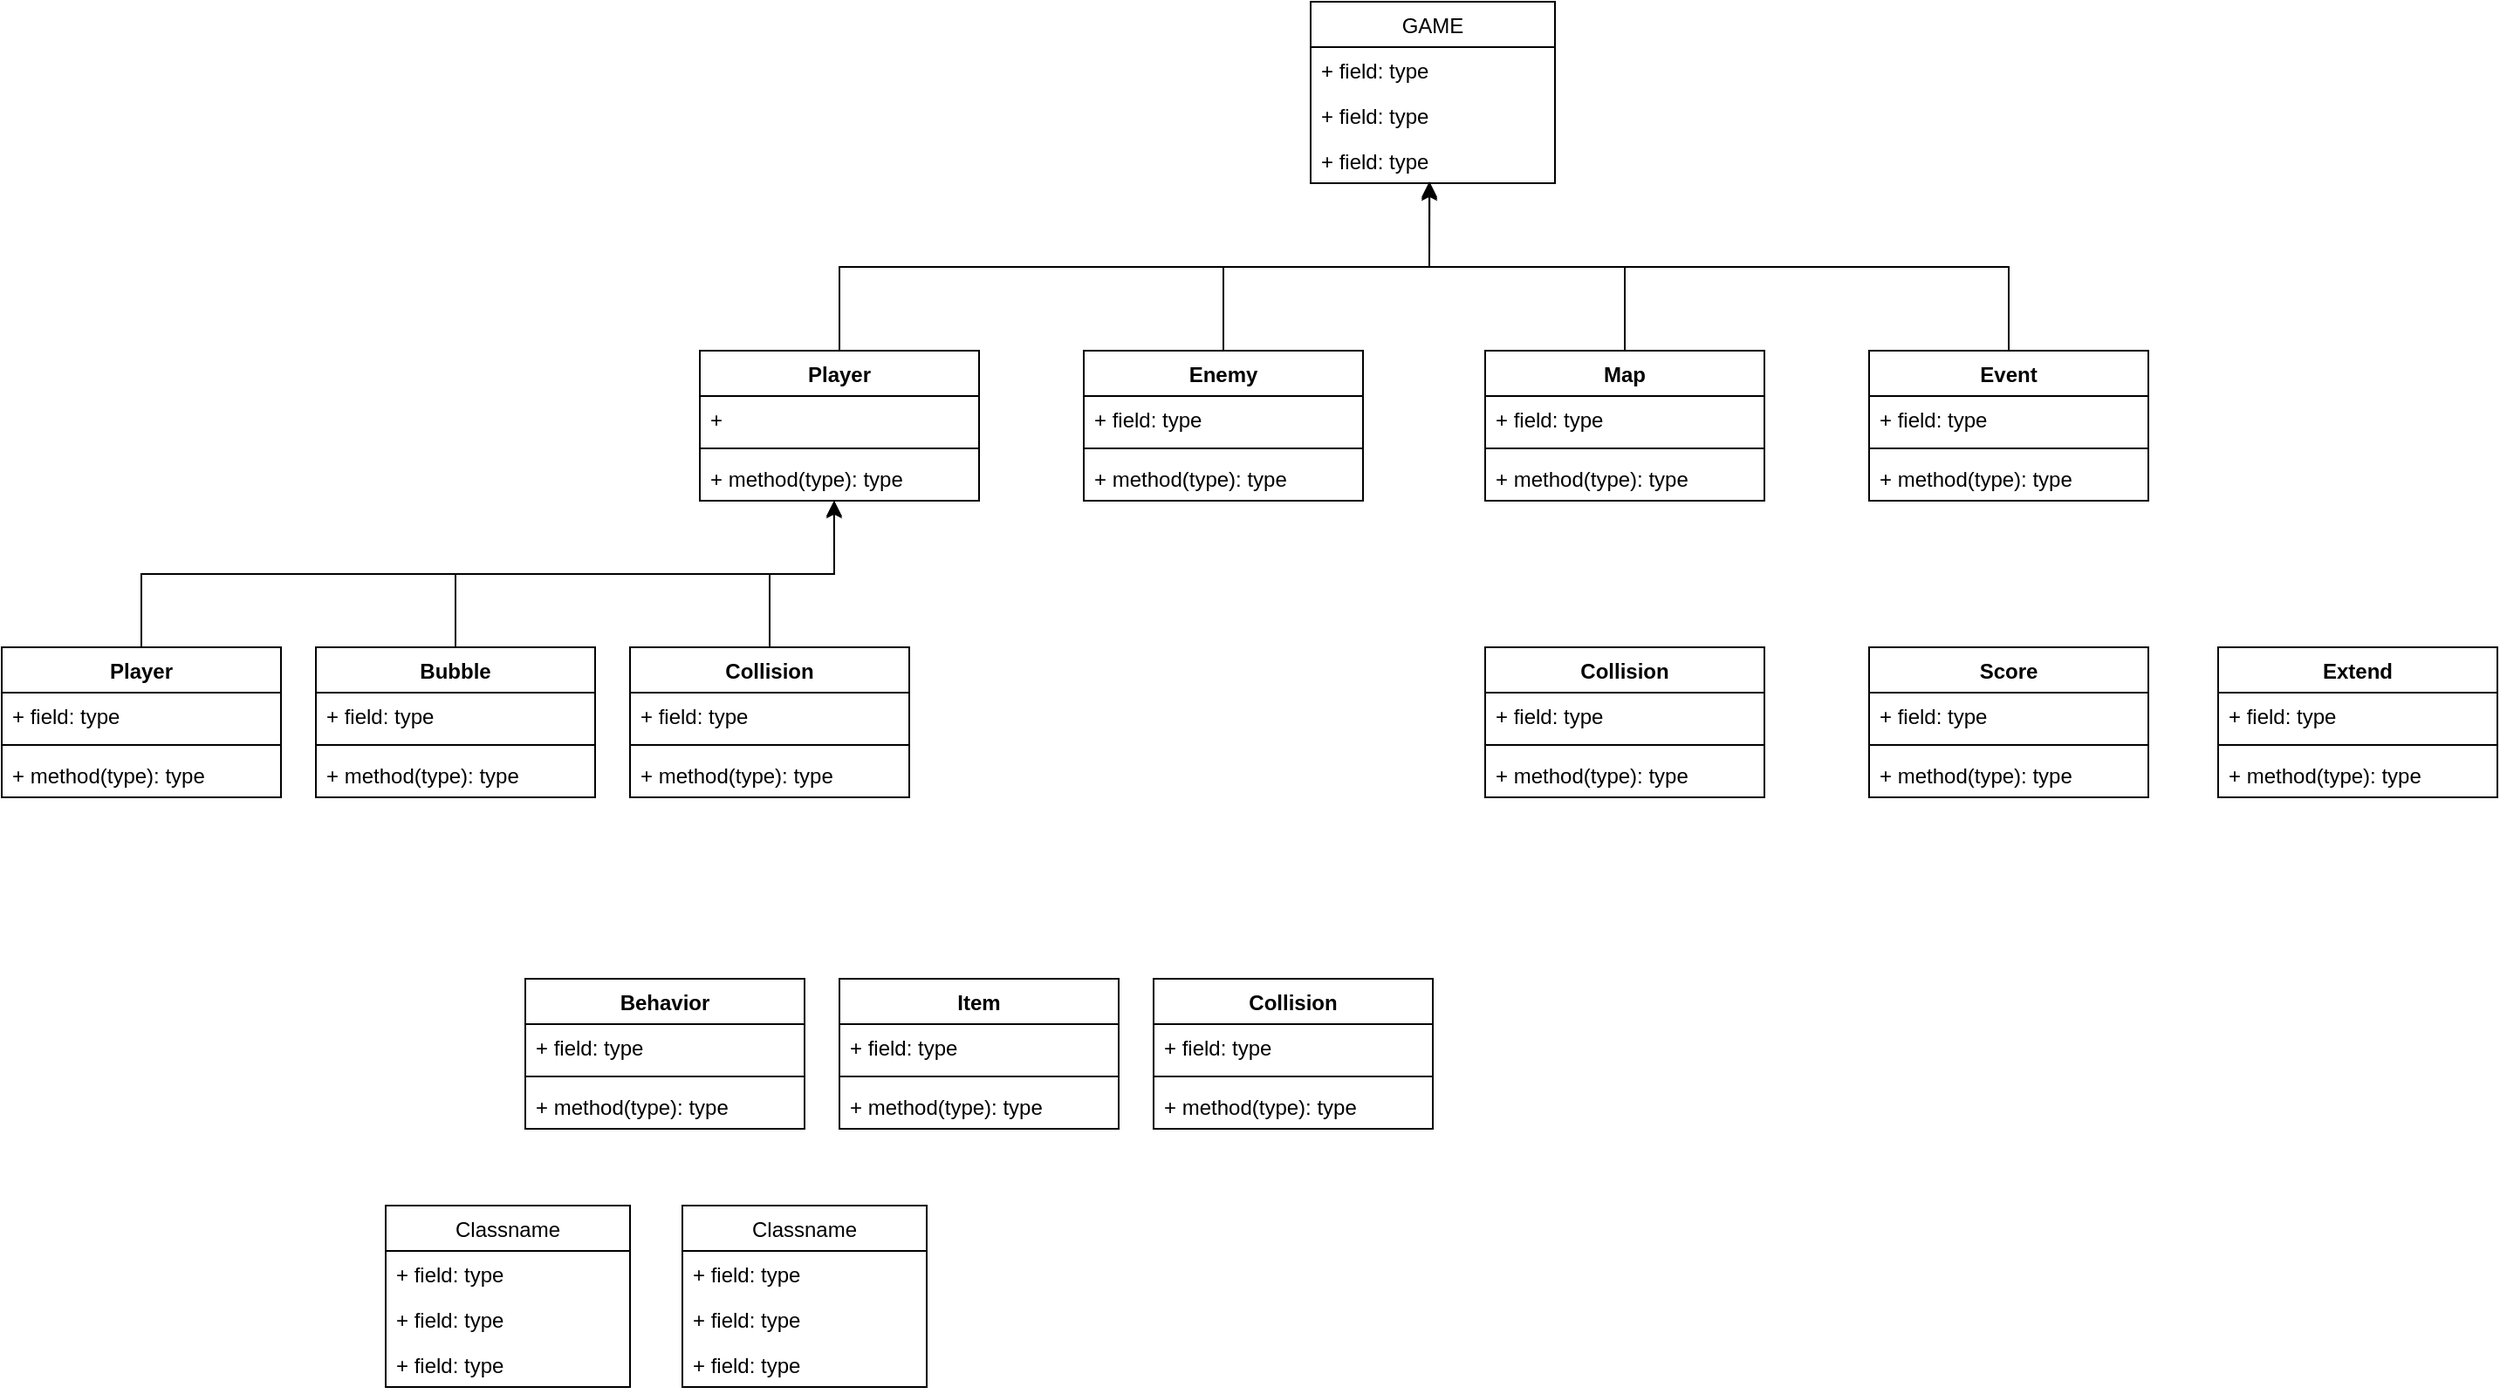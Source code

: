 <mxfile version="20.2.3" type="device"><diagram id="C5RBs43oDa-KdzZeNtuy" name="Page-1"><mxGraphModel dx="2222" dy="1586" grid="1" gridSize="10" guides="1" tooltips="1" connect="1" arrows="1" fold="1" page="0" pageScale="1" pageWidth="827" pageHeight="1169" background="none" math="0" shadow="0"><root><mxCell id="WIyWlLk6GJQsqaUBKTNV-0"/><mxCell id="WIyWlLk6GJQsqaUBKTNV-1" parent="WIyWlLk6GJQsqaUBKTNV-0"/><mxCell id="FL5BaelFZHshZYJ24kRJ-0" value="GAME" style="swimlane;fontStyle=0;childLayout=stackLayout;horizontal=1;startSize=26;fillColor=none;horizontalStack=0;resizeParent=1;resizeParentMax=0;resizeLast=0;collapsible=1;marginBottom=0;" vertex="1" parent="WIyWlLk6GJQsqaUBKTNV-1"><mxGeometry x="-10" y="-430" width="140" height="104" as="geometry"/></mxCell><mxCell id="FL5BaelFZHshZYJ24kRJ-1" value="+ field: type" style="text;strokeColor=none;fillColor=none;align=left;verticalAlign=top;spacingLeft=4;spacingRight=4;overflow=hidden;rotatable=0;points=[[0,0.5],[1,0.5]];portConstraint=eastwest;" vertex="1" parent="FL5BaelFZHshZYJ24kRJ-0"><mxGeometry y="26" width="140" height="26" as="geometry"/></mxCell><mxCell id="FL5BaelFZHshZYJ24kRJ-2" value="+ field: type" style="text;strokeColor=none;fillColor=none;align=left;verticalAlign=top;spacingLeft=4;spacingRight=4;overflow=hidden;rotatable=0;points=[[0,0.5],[1,0.5]];portConstraint=eastwest;" vertex="1" parent="FL5BaelFZHshZYJ24kRJ-0"><mxGeometry y="52" width="140" height="26" as="geometry"/></mxCell><mxCell id="FL5BaelFZHshZYJ24kRJ-3" value="+ field: type" style="text;strokeColor=none;fillColor=none;align=left;verticalAlign=top;spacingLeft=4;spacingRight=4;overflow=hidden;rotatable=0;points=[[0,0.5],[1,0.5]];portConstraint=eastwest;" vertex="1" parent="FL5BaelFZHshZYJ24kRJ-0"><mxGeometry y="78" width="140" height="26" as="geometry"/></mxCell><mxCell id="FL5BaelFZHshZYJ24kRJ-75" style="edgeStyle=orthogonalEdgeStyle;rounded=0;orthogonalLoop=1;jettySize=auto;html=1;entryX=0.486;entryY=0.962;entryDx=0;entryDy=0;entryPerimeter=0;" edge="1" parent="WIyWlLk6GJQsqaUBKTNV-1" source="FL5BaelFZHshZYJ24kRJ-4" target="FL5BaelFZHshZYJ24kRJ-3"><mxGeometry relative="1" as="geometry"/></mxCell><mxCell id="FL5BaelFZHshZYJ24kRJ-4" value="Player" style="swimlane;fontStyle=1;align=center;verticalAlign=top;childLayout=stackLayout;horizontal=1;startSize=26;horizontalStack=0;resizeParent=1;resizeParentMax=0;resizeLast=0;collapsible=1;marginBottom=0;" vertex="1" parent="WIyWlLk6GJQsqaUBKTNV-1"><mxGeometry x="-360" y="-230" width="160" height="86" as="geometry"/></mxCell><mxCell id="FL5BaelFZHshZYJ24kRJ-5" value="+ " style="text;strokeColor=none;fillColor=none;align=left;verticalAlign=top;spacingLeft=4;spacingRight=4;overflow=hidden;rotatable=0;points=[[0,0.5],[1,0.5]];portConstraint=eastwest;" vertex="1" parent="FL5BaelFZHshZYJ24kRJ-4"><mxGeometry y="26" width="160" height="26" as="geometry"/></mxCell><mxCell id="FL5BaelFZHshZYJ24kRJ-6" value="" style="line;strokeWidth=1;fillColor=none;align=left;verticalAlign=middle;spacingTop=-1;spacingLeft=3;spacingRight=3;rotatable=0;labelPosition=right;points=[];portConstraint=eastwest;" vertex="1" parent="FL5BaelFZHshZYJ24kRJ-4"><mxGeometry y="52" width="160" height="8" as="geometry"/></mxCell><mxCell id="FL5BaelFZHshZYJ24kRJ-7" value="+ method(type): type" style="text;strokeColor=none;fillColor=none;align=left;verticalAlign=top;spacingLeft=4;spacingRight=4;overflow=hidden;rotatable=0;points=[[0,0.5],[1,0.5]];portConstraint=eastwest;" vertex="1" parent="FL5BaelFZHshZYJ24kRJ-4"><mxGeometry y="60" width="160" height="26" as="geometry"/></mxCell><mxCell id="FL5BaelFZHshZYJ24kRJ-76" style="edgeStyle=orthogonalEdgeStyle;rounded=0;orthogonalLoop=1;jettySize=auto;html=1;entryX=0.486;entryY=1.038;entryDx=0;entryDy=0;entryPerimeter=0;" edge="1" parent="WIyWlLk6GJQsqaUBKTNV-1" source="FL5BaelFZHshZYJ24kRJ-8" target="FL5BaelFZHshZYJ24kRJ-3"><mxGeometry relative="1" as="geometry"/></mxCell><mxCell id="FL5BaelFZHshZYJ24kRJ-8" value="Enemy" style="swimlane;fontStyle=1;align=center;verticalAlign=top;childLayout=stackLayout;horizontal=1;startSize=26;horizontalStack=0;resizeParent=1;resizeParentMax=0;resizeLast=0;collapsible=1;marginBottom=0;" vertex="1" parent="WIyWlLk6GJQsqaUBKTNV-1"><mxGeometry x="-140" y="-230" width="160" height="86" as="geometry"/></mxCell><mxCell id="FL5BaelFZHshZYJ24kRJ-9" value="+ field: type" style="text;strokeColor=none;fillColor=none;align=left;verticalAlign=top;spacingLeft=4;spacingRight=4;overflow=hidden;rotatable=0;points=[[0,0.5],[1,0.5]];portConstraint=eastwest;" vertex="1" parent="FL5BaelFZHshZYJ24kRJ-8"><mxGeometry y="26" width="160" height="26" as="geometry"/></mxCell><mxCell id="FL5BaelFZHshZYJ24kRJ-10" value="" style="line;strokeWidth=1;fillColor=none;align=left;verticalAlign=middle;spacingTop=-1;spacingLeft=3;spacingRight=3;rotatable=0;labelPosition=right;points=[];portConstraint=eastwest;" vertex="1" parent="FL5BaelFZHshZYJ24kRJ-8"><mxGeometry y="52" width="160" height="8" as="geometry"/></mxCell><mxCell id="FL5BaelFZHshZYJ24kRJ-11" value="+ method(type): type" style="text;strokeColor=none;fillColor=none;align=left;verticalAlign=top;spacingLeft=4;spacingRight=4;overflow=hidden;rotatable=0;points=[[0,0.5],[1,0.5]];portConstraint=eastwest;" vertex="1" parent="FL5BaelFZHshZYJ24kRJ-8"><mxGeometry y="60" width="160" height="26" as="geometry"/></mxCell><mxCell id="FL5BaelFZHshZYJ24kRJ-78" style="edgeStyle=orthogonalEdgeStyle;rounded=0;orthogonalLoop=1;jettySize=auto;html=1;entryX=0.486;entryY=1;entryDx=0;entryDy=0;entryPerimeter=0;" edge="1" parent="WIyWlLk6GJQsqaUBKTNV-1" source="FL5BaelFZHshZYJ24kRJ-12" target="FL5BaelFZHshZYJ24kRJ-3"><mxGeometry relative="1" as="geometry"/></mxCell><mxCell id="FL5BaelFZHshZYJ24kRJ-12" value="Map" style="swimlane;fontStyle=1;align=center;verticalAlign=top;childLayout=stackLayout;horizontal=1;startSize=26;horizontalStack=0;resizeParent=1;resizeParentMax=0;resizeLast=0;collapsible=1;marginBottom=0;" vertex="1" parent="WIyWlLk6GJQsqaUBKTNV-1"><mxGeometry x="90" y="-230" width="160" height="86" as="geometry"/></mxCell><mxCell id="FL5BaelFZHshZYJ24kRJ-13" value="+ field: type" style="text;strokeColor=none;fillColor=none;align=left;verticalAlign=top;spacingLeft=4;spacingRight=4;overflow=hidden;rotatable=0;points=[[0,0.5],[1,0.5]];portConstraint=eastwest;" vertex="1" parent="FL5BaelFZHshZYJ24kRJ-12"><mxGeometry y="26" width="160" height="26" as="geometry"/></mxCell><mxCell id="FL5BaelFZHshZYJ24kRJ-14" value="" style="line;strokeWidth=1;fillColor=none;align=left;verticalAlign=middle;spacingTop=-1;spacingLeft=3;spacingRight=3;rotatable=0;labelPosition=right;points=[];portConstraint=eastwest;" vertex="1" parent="FL5BaelFZHshZYJ24kRJ-12"><mxGeometry y="52" width="160" height="8" as="geometry"/></mxCell><mxCell id="FL5BaelFZHshZYJ24kRJ-15" value="+ method(type): type" style="text;strokeColor=none;fillColor=none;align=left;verticalAlign=top;spacingLeft=4;spacingRight=4;overflow=hidden;rotatable=0;points=[[0,0.5],[1,0.5]];portConstraint=eastwest;" vertex="1" parent="FL5BaelFZHshZYJ24kRJ-12"><mxGeometry y="60" width="160" height="26" as="geometry"/></mxCell><mxCell id="FL5BaelFZHshZYJ24kRJ-79" style="edgeStyle=orthogonalEdgeStyle;rounded=0;orthogonalLoop=1;jettySize=auto;html=1;exitX=0.5;exitY=0;exitDx=0;exitDy=0;entryX=0.486;entryY=1;entryDx=0;entryDy=0;entryPerimeter=0;" edge="1" parent="WIyWlLk6GJQsqaUBKTNV-1" source="FL5BaelFZHshZYJ24kRJ-16" target="FL5BaelFZHshZYJ24kRJ-3"><mxGeometry relative="1" as="geometry"/></mxCell><mxCell id="FL5BaelFZHshZYJ24kRJ-16" value="Event" style="swimlane;fontStyle=1;align=center;verticalAlign=top;childLayout=stackLayout;horizontal=1;startSize=26;horizontalStack=0;resizeParent=1;resizeParentMax=0;resizeLast=0;collapsible=1;marginBottom=0;" vertex="1" parent="WIyWlLk6GJQsqaUBKTNV-1"><mxGeometry x="310" y="-230" width="160" height="86" as="geometry"/></mxCell><mxCell id="FL5BaelFZHshZYJ24kRJ-17" value="+ field: type" style="text;strokeColor=none;fillColor=none;align=left;verticalAlign=top;spacingLeft=4;spacingRight=4;overflow=hidden;rotatable=0;points=[[0,0.5],[1,0.5]];portConstraint=eastwest;" vertex="1" parent="FL5BaelFZHshZYJ24kRJ-16"><mxGeometry y="26" width="160" height="26" as="geometry"/></mxCell><mxCell id="FL5BaelFZHshZYJ24kRJ-18" value="" style="line;strokeWidth=1;fillColor=none;align=left;verticalAlign=middle;spacingTop=-1;spacingLeft=3;spacingRight=3;rotatable=0;labelPosition=right;points=[];portConstraint=eastwest;" vertex="1" parent="FL5BaelFZHshZYJ24kRJ-16"><mxGeometry y="52" width="160" height="8" as="geometry"/></mxCell><mxCell id="FL5BaelFZHshZYJ24kRJ-19" value="+ method(type): type" style="text;strokeColor=none;fillColor=none;align=left;verticalAlign=top;spacingLeft=4;spacingRight=4;overflow=hidden;rotatable=0;points=[[0,0.5],[1,0.5]];portConstraint=eastwest;" vertex="1" parent="FL5BaelFZHshZYJ24kRJ-16"><mxGeometry y="60" width="160" height="26" as="geometry"/></mxCell><mxCell id="FL5BaelFZHshZYJ24kRJ-81" style="edgeStyle=orthogonalEdgeStyle;rounded=0;orthogonalLoop=1;jettySize=auto;html=1;entryX=0.481;entryY=1;entryDx=0;entryDy=0;entryPerimeter=0;" edge="1" parent="WIyWlLk6GJQsqaUBKTNV-1" source="FL5BaelFZHshZYJ24kRJ-20" target="FL5BaelFZHshZYJ24kRJ-7"><mxGeometry relative="1" as="geometry"/></mxCell><mxCell id="FL5BaelFZHshZYJ24kRJ-20" value="Bubble" style="swimlane;fontStyle=1;align=center;verticalAlign=top;childLayout=stackLayout;horizontal=1;startSize=26;horizontalStack=0;resizeParent=1;resizeParentMax=0;resizeLast=0;collapsible=1;marginBottom=0;" vertex="1" parent="WIyWlLk6GJQsqaUBKTNV-1"><mxGeometry x="-580" y="-60" width="160" height="86" as="geometry"/></mxCell><mxCell id="FL5BaelFZHshZYJ24kRJ-21" value="+ field: type" style="text;strokeColor=none;fillColor=none;align=left;verticalAlign=top;spacingLeft=4;spacingRight=4;overflow=hidden;rotatable=0;points=[[0,0.5],[1,0.5]];portConstraint=eastwest;" vertex="1" parent="FL5BaelFZHshZYJ24kRJ-20"><mxGeometry y="26" width="160" height="26" as="geometry"/></mxCell><mxCell id="FL5BaelFZHshZYJ24kRJ-22" value="" style="line;strokeWidth=1;fillColor=none;align=left;verticalAlign=middle;spacingTop=-1;spacingLeft=3;spacingRight=3;rotatable=0;labelPosition=right;points=[];portConstraint=eastwest;" vertex="1" parent="FL5BaelFZHshZYJ24kRJ-20"><mxGeometry y="52" width="160" height="8" as="geometry"/></mxCell><mxCell id="FL5BaelFZHshZYJ24kRJ-23" value="+ method(type): type" style="text;strokeColor=none;fillColor=none;align=left;verticalAlign=top;spacingLeft=4;spacingRight=4;overflow=hidden;rotatable=0;points=[[0,0.5],[1,0.5]];portConstraint=eastwest;" vertex="1" parent="FL5BaelFZHshZYJ24kRJ-20"><mxGeometry y="60" width="160" height="26" as="geometry"/></mxCell><mxCell id="FL5BaelFZHshZYJ24kRJ-24" value="Behavior" style="swimlane;fontStyle=1;align=center;verticalAlign=top;childLayout=stackLayout;horizontal=1;startSize=26;horizontalStack=0;resizeParent=1;resizeParentMax=0;resizeLast=0;collapsible=1;marginBottom=0;" vertex="1" parent="WIyWlLk6GJQsqaUBKTNV-1"><mxGeometry x="-460" y="130" width="160" height="86" as="geometry"/></mxCell><mxCell id="FL5BaelFZHshZYJ24kRJ-25" value="+ field: type" style="text;strokeColor=none;fillColor=none;align=left;verticalAlign=top;spacingLeft=4;spacingRight=4;overflow=hidden;rotatable=0;points=[[0,0.5],[1,0.5]];portConstraint=eastwest;" vertex="1" parent="FL5BaelFZHshZYJ24kRJ-24"><mxGeometry y="26" width="160" height="26" as="geometry"/></mxCell><mxCell id="FL5BaelFZHshZYJ24kRJ-26" value="" style="line;strokeWidth=1;fillColor=none;align=left;verticalAlign=middle;spacingTop=-1;spacingLeft=3;spacingRight=3;rotatable=0;labelPosition=right;points=[];portConstraint=eastwest;" vertex="1" parent="FL5BaelFZHshZYJ24kRJ-24"><mxGeometry y="52" width="160" height="8" as="geometry"/></mxCell><mxCell id="FL5BaelFZHshZYJ24kRJ-27" value="+ method(type): type" style="text;strokeColor=none;fillColor=none;align=left;verticalAlign=top;spacingLeft=4;spacingRight=4;overflow=hidden;rotatable=0;points=[[0,0.5],[1,0.5]];portConstraint=eastwest;" vertex="1" parent="FL5BaelFZHshZYJ24kRJ-24"><mxGeometry y="60" width="160" height="26" as="geometry"/></mxCell><mxCell id="FL5BaelFZHshZYJ24kRJ-82" style="edgeStyle=orthogonalEdgeStyle;rounded=0;orthogonalLoop=1;jettySize=auto;html=1;entryX=0.481;entryY=1;entryDx=0;entryDy=0;entryPerimeter=0;" edge="1" parent="WIyWlLk6GJQsqaUBKTNV-1" source="FL5BaelFZHshZYJ24kRJ-28" target="FL5BaelFZHshZYJ24kRJ-7"><mxGeometry relative="1" as="geometry"/></mxCell><mxCell id="FL5BaelFZHshZYJ24kRJ-28" value="Collision" style="swimlane;fontStyle=1;align=center;verticalAlign=top;childLayout=stackLayout;horizontal=1;startSize=26;horizontalStack=0;resizeParent=1;resizeParentMax=0;resizeLast=0;collapsible=1;marginBottom=0;" vertex="1" parent="WIyWlLk6GJQsqaUBKTNV-1"><mxGeometry x="-400" y="-60" width="160" height="86" as="geometry"/></mxCell><mxCell id="FL5BaelFZHshZYJ24kRJ-29" value="+ field: type" style="text;strokeColor=none;fillColor=none;align=left;verticalAlign=top;spacingLeft=4;spacingRight=4;overflow=hidden;rotatable=0;points=[[0,0.5],[1,0.5]];portConstraint=eastwest;" vertex="1" parent="FL5BaelFZHshZYJ24kRJ-28"><mxGeometry y="26" width="160" height="26" as="geometry"/></mxCell><mxCell id="FL5BaelFZHshZYJ24kRJ-30" value="" style="line;strokeWidth=1;fillColor=none;align=left;verticalAlign=middle;spacingTop=-1;spacingLeft=3;spacingRight=3;rotatable=0;labelPosition=right;points=[];portConstraint=eastwest;" vertex="1" parent="FL5BaelFZHshZYJ24kRJ-28"><mxGeometry y="52" width="160" height="8" as="geometry"/></mxCell><mxCell id="FL5BaelFZHshZYJ24kRJ-31" value="+ method(type): type" style="text;strokeColor=none;fillColor=none;align=left;verticalAlign=top;spacingLeft=4;spacingRight=4;overflow=hidden;rotatable=0;points=[[0,0.5],[1,0.5]];portConstraint=eastwest;" vertex="1" parent="FL5BaelFZHshZYJ24kRJ-28"><mxGeometry y="60" width="160" height="26" as="geometry"/></mxCell><mxCell id="FL5BaelFZHshZYJ24kRJ-80" style="edgeStyle=orthogonalEdgeStyle;rounded=0;orthogonalLoop=1;jettySize=auto;html=1;entryX=0.481;entryY=1.038;entryDx=0;entryDy=0;entryPerimeter=0;" edge="1" parent="WIyWlLk6GJQsqaUBKTNV-1" source="FL5BaelFZHshZYJ24kRJ-32" target="FL5BaelFZHshZYJ24kRJ-7"><mxGeometry relative="1" as="geometry"/></mxCell><mxCell id="FL5BaelFZHshZYJ24kRJ-32" value="Player" style="swimlane;fontStyle=1;align=center;verticalAlign=top;childLayout=stackLayout;horizontal=1;startSize=26;horizontalStack=0;resizeParent=1;resizeParentMax=0;resizeLast=0;collapsible=1;marginBottom=0;" vertex="1" parent="WIyWlLk6GJQsqaUBKTNV-1"><mxGeometry x="-760" y="-60" width="160" height="86" as="geometry"/></mxCell><mxCell id="FL5BaelFZHshZYJ24kRJ-33" value="+ field: type" style="text;strokeColor=none;fillColor=none;align=left;verticalAlign=top;spacingLeft=4;spacingRight=4;overflow=hidden;rotatable=0;points=[[0,0.5],[1,0.5]];portConstraint=eastwest;" vertex="1" parent="FL5BaelFZHshZYJ24kRJ-32"><mxGeometry y="26" width="160" height="26" as="geometry"/></mxCell><mxCell id="FL5BaelFZHshZYJ24kRJ-34" value="" style="line;strokeWidth=1;fillColor=none;align=left;verticalAlign=middle;spacingTop=-1;spacingLeft=3;spacingRight=3;rotatable=0;labelPosition=right;points=[];portConstraint=eastwest;" vertex="1" parent="FL5BaelFZHshZYJ24kRJ-32"><mxGeometry y="52" width="160" height="8" as="geometry"/></mxCell><mxCell id="FL5BaelFZHshZYJ24kRJ-35" value="+ method(type): type" style="text;strokeColor=none;fillColor=none;align=left;verticalAlign=top;spacingLeft=4;spacingRight=4;overflow=hidden;rotatable=0;points=[[0,0.5],[1,0.5]];portConstraint=eastwest;" vertex="1" parent="FL5BaelFZHshZYJ24kRJ-32"><mxGeometry y="60" width="160" height="26" as="geometry"/></mxCell><mxCell id="FL5BaelFZHshZYJ24kRJ-36" value="Collision" style="swimlane;fontStyle=1;align=center;verticalAlign=top;childLayout=stackLayout;horizontal=1;startSize=26;horizontalStack=0;resizeParent=1;resizeParentMax=0;resizeLast=0;collapsible=1;marginBottom=0;" vertex="1" parent="WIyWlLk6GJQsqaUBKTNV-1"><mxGeometry x="-100" y="130" width="160" height="86" as="geometry"/></mxCell><mxCell id="FL5BaelFZHshZYJ24kRJ-37" value="+ field: type" style="text;strokeColor=none;fillColor=none;align=left;verticalAlign=top;spacingLeft=4;spacingRight=4;overflow=hidden;rotatable=0;points=[[0,0.5],[1,0.5]];portConstraint=eastwest;" vertex="1" parent="FL5BaelFZHshZYJ24kRJ-36"><mxGeometry y="26" width="160" height="26" as="geometry"/></mxCell><mxCell id="FL5BaelFZHshZYJ24kRJ-38" value="" style="line;strokeWidth=1;fillColor=none;align=left;verticalAlign=middle;spacingTop=-1;spacingLeft=3;spacingRight=3;rotatable=0;labelPosition=right;points=[];portConstraint=eastwest;" vertex="1" parent="FL5BaelFZHshZYJ24kRJ-36"><mxGeometry y="52" width="160" height="8" as="geometry"/></mxCell><mxCell id="FL5BaelFZHshZYJ24kRJ-39" value="+ method(type): type" style="text;strokeColor=none;fillColor=none;align=left;verticalAlign=top;spacingLeft=4;spacingRight=4;overflow=hidden;rotatable=0;points=[[0,0.5],[1,0.5]];portConstraint=eastwest;" vertex="1" parent="FL5BaelFZHshZYJ24kRJ-36"><mxGeometry y="60" width="160" height="26" as="geometry"/></mxCell><mxCell id="FL5BaelFZHshZYJ24kRJ-40" value="Item" style="swimlane;fontStyle=1;align=center;verticalAlign=top;childLayout=stackLayout;horizontal=1;startSize=26;horizontalStack=0;resizeParent=1;resizeParentMax=0;resizeLast=0;collapsible=1;marginBottom=0;" vertex="1" parent="WIyWlLk6GJQsqaUBKTNV-1"><mxGeometry x="-280" y="130" width="160" height="86" as="geometry"/></mxCell><mxCell id="FL5BaelFZHshZYJ24kRJ-41" value="+ field: type" style="text;strokeColor=none;fillColor=none;align=left;verticalAlign=top;spacingLeft=4;spacingRight=4;overflow=hidden;rotatable=0;points=[[0,0.5],[1,0.5]];portConstraint=eastwest;" vertex="1" parent="FL5BaelFZHshZYJ24kRJ-40"><mxGeometry y="26" width="160" height="26" as="geometry"/></mxCell><mxCell id="FL5BaelFZHshZYJ24kRJ-42" value="" style="line;strokeWidth=1;fillColor=none;align=left;verticalAlign=middle;spacingTop=-1;spacingLeft=3;spacingRight=3;rotatable=0;labelPosition=right;points=[];portConstraint=eastwest;" vertex="1" parent="FL5BaelFZHshZYJ24kRJ-40"><mxGeometry y="52" width="160" height="8" as="geometry"/></mxCell><mxCell id="FL5BaelFZHshZYJ24kRJ-43" value="+ method(type): type" style="text;strokeColor=none;fillColor=none;align=left;verticalAlign=top;spacingLeft=4;spacingRight=4;overflow=hidden;rotatable=0;points=[[0,0.5],[1,0.5]];portConstraint=eastwest;" vertex="1" parent="FL5BaelFZHshZYJ24kRJ-40"><mxGeometry y="60" width="160" height="26" as="geometry"/></mxCell><mxCell id="FL5BaelFZHshZYJ24kRJ-44" value="Collision" style="swimlane;fontStyle=1;align=center;verticalAlign=top;childLayout=stackLayout;horizontal=1;startSize=26;horizontalStack=0;resizeParent=1;resizeParentMax=0;resizeLast=0;collapsible=1;marginBottom=0;" vertex="1" parent="WIyWlLk6GJQsqaUBKTNV-1"><mxGeometry x="90" y="-60" width="160" height="86" as="geometry"/></mxCell><mxCell id="FL5BaelFZHshZYJ24kRJ-45" value="+ field: type" style="text;strokeColor=none;fillColor=none;align=left;verticalAlign=top;spacingLeft=4;spacingRight=4;overflow=hidden;rotatable=0;points=[[0,0.5],[1,0.5]];portConstraint=eastwest;" vertex="1" parent="FL5BaelFZHshZYJ24kRJ-44"><mxGeometry y="26" width="160" height="26" as="geometry"/></mxCell><mxCell id="FL5BaelFZHshZYJ24kRJ-46" value="" style="line;strokeWidth=1;fillColor=none;align=left;verticalAlign=middle;spacingTop=-1;spacingLeft=3;spacingRight=3;rotatable=0;labelPosition=right;points=[];portConstraint=eastwest;" vertex="1" parent="FL5BaelFZHshZYJ24kRJ-44"><mxGeometry y="52" width="160" height="8" as="geometry"/></mxCell><mxCell id="FL5BaelFZHshZYJ24kRJ-47" value="+ method(type): type" style="text;strokeColor=none;fillColor=none;align=left;verticalAlign=top;spacingLeft=4;spacingRight=4;overflow=hidden;rotatable=0;points=[[0,0.5],[1,0.5]];portConstraint=eastwest;" vertex="1" parent="FL5BaelFZHshZYJ24kRJ-44"><mxGeometry y="60" width="160" height="26" as="geometry"/></mxCell><mxCell id="FL5BaelFZHshZYJ24kRJ-48" value="Score" style="swimlane;fontStyle=1;align=center;verticalAlign=top;childLayout=stackLayout;horizontal=1;startSize=26;horizontalStack=0;resizeParent=1;resizeParentMax=0;resizeLast=0;collapsible=1;marginBottom=0;" vertex="1" parent="WIyWlLk6GJQsqaUBKTNV-1"><mxGeometry x="310" y="-60" width="160" height="86" as="geometry"/></mxCell><mxCell id="FL5BaelFZHshZYJ24kRJ-49" value="+ field: type" style="text;strokeColor=none;fillColor=none;align=left;verticalAlign=top;spacingLeft=4;spacingRight=4;overflow=hidden;rotatable=0;points=[[0,0.5],[1,0.5]];portConstraint=eastwest;" vertex="1" parent="FL5BaelFZHshZYJ24kRJ-48"><mxGeometry y="26" width="160" height="26" as="geometry"/></mxCell><mxCell id="FL5BaelFZHshZYJ24kRJ-50" value="" style="line;strokeWidth=1;fillColor=none;align=left;verticalAlign=middle;spacingTop=-1;spacingLeft=3;spacingRight=3;rotatable=0;labelPosition=right;points=[];portConstraint=eastwest;" vertex="1" parent="FL5BaelFZHshZYJ24kRJ-48"><mxGeometry y="52" width="160" height="8" as="geometry"/></mxCell><mxCell id="FL5BaelFZHshZYJ24kRJ-51" value="+ method(type): type" style="text;strokeColor=none;fillColor=none;align=left;verticalAlign=top;spacingLeft=4;spacingRight=4;overflow=hidden;rotatable=0;points=[[0,0.5],[1,0.5]];portConstraint=eastwest;" vertex="1" parent="FL5BaelFZHshZYJ24kRJ-48"><mxGeometry y="60" width="160" height="26" as="geometry"/></mxCell><mxCell id="FL5BaelFZHshZYJ24kRJ-56" value="Extend" style="swimlane;fontStyle=1;align=center;verticalAlign=top;childLayout=stackLayout;horizontal=1;startSize=26;horizontalStack=0;resizeParent=1;resizeParentMax=0;resizeLast=0;collapsible=1;marginBottom=0;" vertex="1" parent="WIyWlLk6GJQsqaUBKTNV-1"><mxGeometry x="510" y="-60" width="160" height="86" as="geometry"/></mxCell><mxCell id="FL5BaelFZHshZYJ24kRJ-57" value="+ field: type" style="text;strokeColor=none;fillColor=none;align=left;verticalAlign=top;spacingLeft=4;spacingRight=4;overflow=hidden;rotatable=0;points=[[0,0.5],[1,0.5]];portConstraint=eastwest;" vertex="1" parent="FL5BaelFZHshZYJ24kRJ-56"><mxGeometry y="26" width="160" height="26" as="geometry"/></mxCell><mxCell id="FL5BaelFZHshZYJ24kRJ-58" value="" style="line;strokeWidth=1;fillColor=none;align=left;verticalAlign=middle;spacingTop=-1;spacingLeft=3;spacingRight=3;rotatable=0;labelPosition=right;points=[];portConstraint=eastwest;" vertex="1" parent="FL5BaelFZHshZYJ24kRJ-56"><mxGeometry y="52" width="160" height="8" as="geometry"/></mxCell><mxCell id="FL5BaelFZHshZYJ24kRJ-59" value="+ method(type): type" style="text;strokeColor=none;fillColor=none;align=left;verticalAlign=top;spacingLeft=4;spacingRight=4;overflow=hidden;rotatable=0;points=[[0,0.5],[1,0.5]];portConstraint=eastwest;" vertex="1" parent="FL5BaelFZHshZYJ24kRJ-56"><mxGeometry y="60" width="160" height="26" as="geometry"/></mxCell><mxCell id="FL5BaelFZHshZYJ24kRJ-60" value="Classname" style="swimlane;fontStyle=0;childLayout=stackLayout;horizontal=1;startSize=26;fillColor=none;horizontalStack=0;resizeParent=1;resizeParentMax=0;resizeLast=0;collapsible=1;marginBottom=0;" vertex="1" parent="WIyWlLk6GJQsqaUBKTNV-1"><mxGeometry x="-540" y="260" width="140" height="104" as="geometry"/></mxCell><mxCell id="FL5BaelFZHshZYJ24kRJ-61" value="+ field: type" style="text;strokeColor=none;fillColor=none;align=left;verticalAlign=top;spacingLeft=4;spacingRight=4;overflow=hidden;rotatable=0;points=[[0,0.5],[1,0.5]];portConstraint=eastwest;" vertex="1" parent="FL5BaelFZHshZYJ24kRJ-60"><mxGeometry y="26" width="140" height="26" as="geometry"/></mxCell><mxCell id="FL5BaelFZHshZYJ24kRJ-62" value="+ field: type" style="text;strokeColor=none;fillColor=none;align=left;verticalAlign=top;spacingLeft=4;spacingRight=4;overflow=hidden;rotatable=0;points=[[0,0.5],[1,0.5]];portConstraint=eastwest;" vertex="1" parent="FL5BaelFZHshZYJ24kRJ-60"><mxGeometry y="52" width="140" height="26" as="geometry"/></mxCell><mxCell id="FL5BaelFZHshZYJ24kRJ-63" value="+ field: type" style="text;strokeColor=none;fillColor=none;align=left;verticalAlign=top;spacingLeft=4;spacingRight=4;overflow=hidden;rotatable=0;points=[[0,0.5],[1,0.5]];portConstraint=eastwest;" vertex="1" parent="FL5BaelFZHshZYJ24kRJ-60"><mxGeometry y="78" width="140" height="26" as="geometry"/></mxCell><mxCell id="FL5BaelFZHshZYJ24kRJ-64" value="Classname" style="swimlane;fontStyle=0;childLayout=stackLayout;horizontal=1;startSize=26;fillColor=none;horizontalStack=0;resizeParent=1;resizeParentMax=0;resizeLast=0;collapsible=1;marginBottom=0;" vertex="1" parent="WIyWlLk6GJQsqaUBKTNV-1"><mxGeometry x="-370" y="260" width="140" height="104" as="geometry"/></mxCell><mxCell id="FL5BaelFZHshZYJ24kRJ-65" value="+ field: type" style="text;strokeColor=none;fillColor=none;align=left;verticalAlign=top;spacingLeft=4;spacingRight=4;overflow=hidden;rotatable=0;points=[[0,0.5],[1,0.5]];portConstraint=eastwest;" vertex="1" parent="FL5BaelFZHshZYJ24kRJ-64"><mxGeometry y="26" width="140" height="26" as="geometry"/></mxCell><mxCell id="FL5BaelFZHshZYJ24kRJ-66" value="+ field: type" style="text;strokeColor=none;fillColor=none;align=left;verticalAlign=top;spacingLeft=4;spacingRight=4;overflow=hidden;rotatable=0;points=[[0,0.5],[1,0.5]];portConstraint=eastwest;" vertex="1" parent="FL5BaelFZHshZYJ24kRJ-64"><mxGeometry y="52" width="140" height="26" as="geometry"/></mxCell><mxCell id="FL5BaelFZHshZYJ24kRJ-67" value="+ field: type" style="text;strokeColor=none;fillColor=none;align=left;verticalAlign=top;spacingLeft=4;spacingRight=4;overflow=hidden;rotatable=0;points=[[0,0.5],[1,0.5]];portConstraint=eastwest;" vertex="1" parent="FL5BaelFZHshZYJ24kRJ-64"><mxGeometry y="78" width="140" height="26" as="geometry"/></mxCell></root></mxGraphModel></diagram></mxfile>